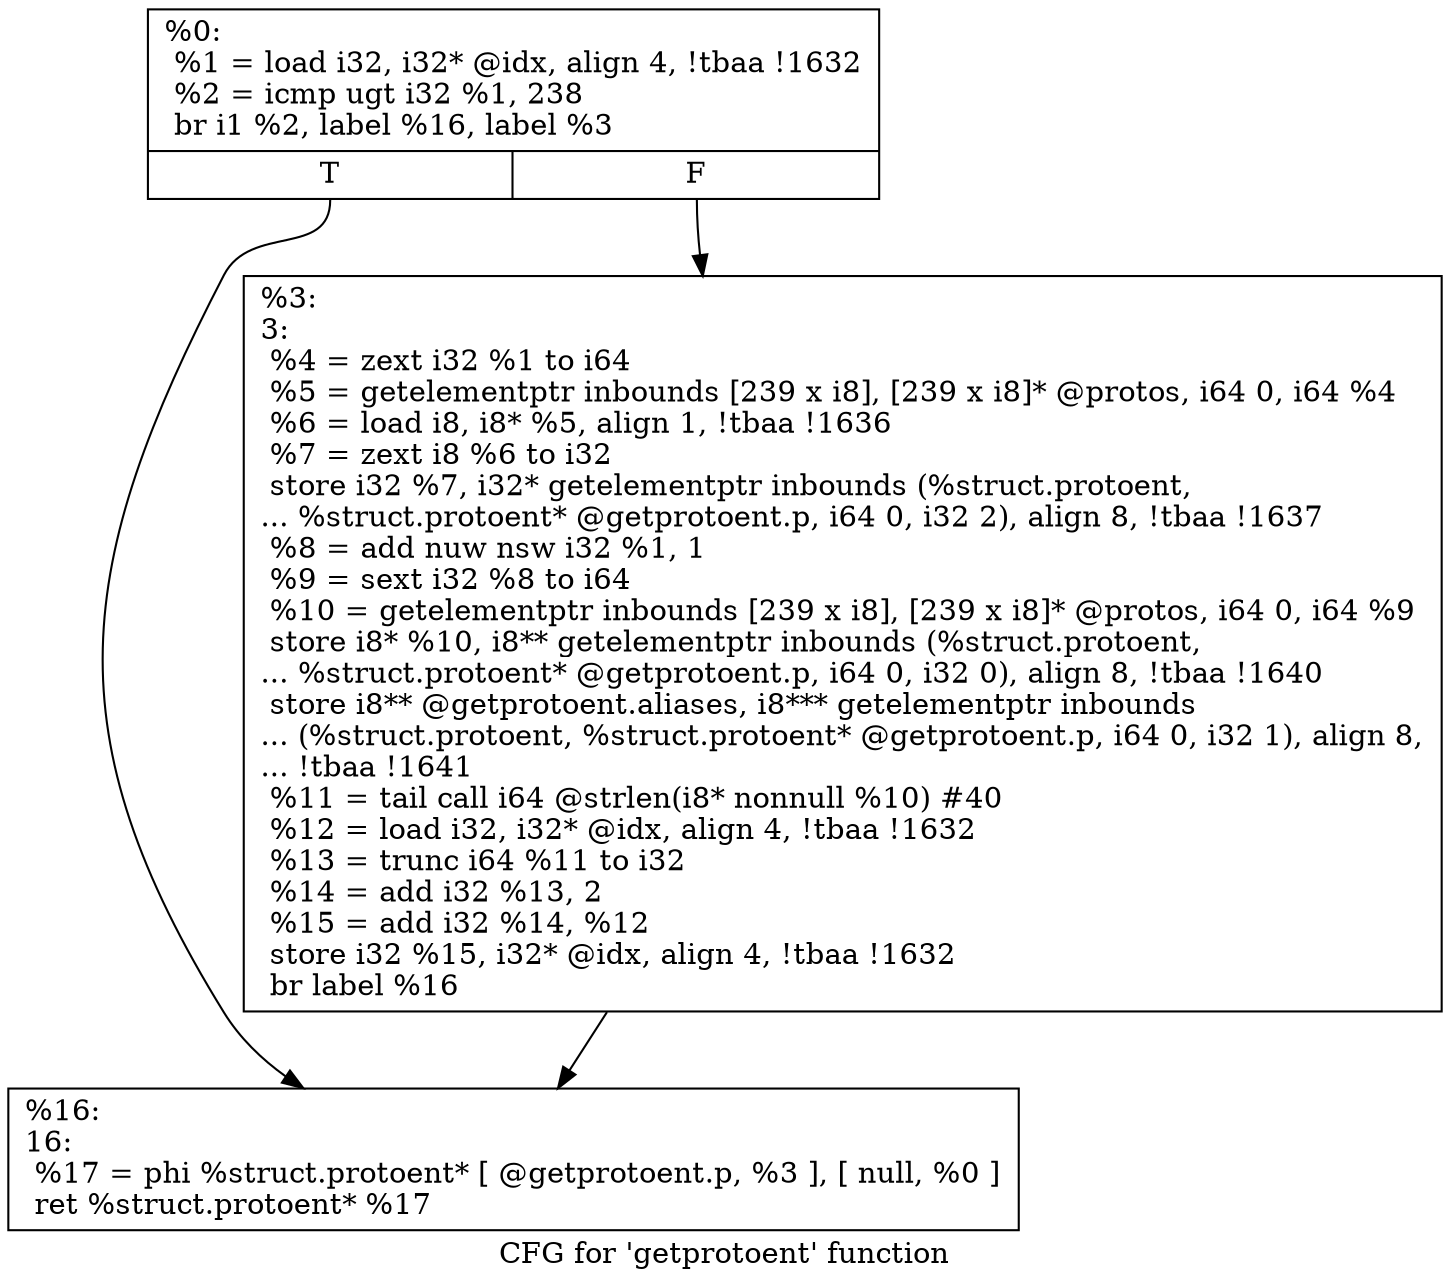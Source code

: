 digraph "CFG for 'getprotoent' function" {
	label="CFG for 'getprotoent' function";

	Node0x1c349b0 [shape=record,label="{%0:\l  %1 = load i32, i32* @idx, align 4, !tbaa !1632\l  %2 = icmp ugt i32 %1, 238\l  br i1 %2, label %16, label %3\l|{<s0>T|<s1>F}}"];
	Node0x1c349b0:s0 -> Node0x1c34a50;
	Node0x1c349b0:s1 -> Node0x1c34a00;
	Node0x1c34a00 [shape=record,label="{%3:\l3:                                                \l  %4 = zext i32 %1 to i64\l  %5 = getelementptr inbounds [239 x i8], [239 x i8]* @protos, i64 0, i64 %4\l  %6 = load i8, i8* %5, align 1, !tbaa !1636\l  %7 = zext i8 %6 to i32\l  store i32 %7, i32* getelementptr inbounds (%struct.protoent,\l... %struct.protoent* @getprotoent.p, i64 0, i32 2), align 8, !tbaa !1637\l  %8 = add nuw nsw i32 %1, 1\l  %9 = sext i32 %8 to i64\l  %10 = getelementptr inbounds [239 x i8], [239 x i8]* @protos, i64 0, i64 %9\l  store i8* %10, i8** getelementptr inbounds (%struct.protoent,\l... %struct.protoent* @getprotoent.p, i64 0, i32 0), align 8, !tbaa !1640\l  store i8** @getprotoent.aliases, i8*** getelementptr inbounds\l... (%struct.protoent, %struct.protoent* @getprotoent.p, i64 0, i32 1), align 8,\l... !tbaa !1641\l  %11 = tail call i64 @strlen(i8* nonnull %10) #40\l  %12 = load i32, i32* @idx, align 4, !tbaa !1632\l  %13 = trunc i64 %11 to i32\l  %14 = add i32 %13, 2\l  %15 = add i32 %14, %12\l  store i32 %15, i32* @idx, align 4, !tbaa !1632\l  br label %16\l}"];
	Node0x1c34a00 -> Node0x1c34a50;
	Node0x1c34a50 [shape=record,label="{%16:\l16:                                               \l  %17 = phi %struct.protoent* [ @getprotoent.p, %3 ], [ null, %0 ]\l  ret %struct.protoent* %17\l}"];
}
